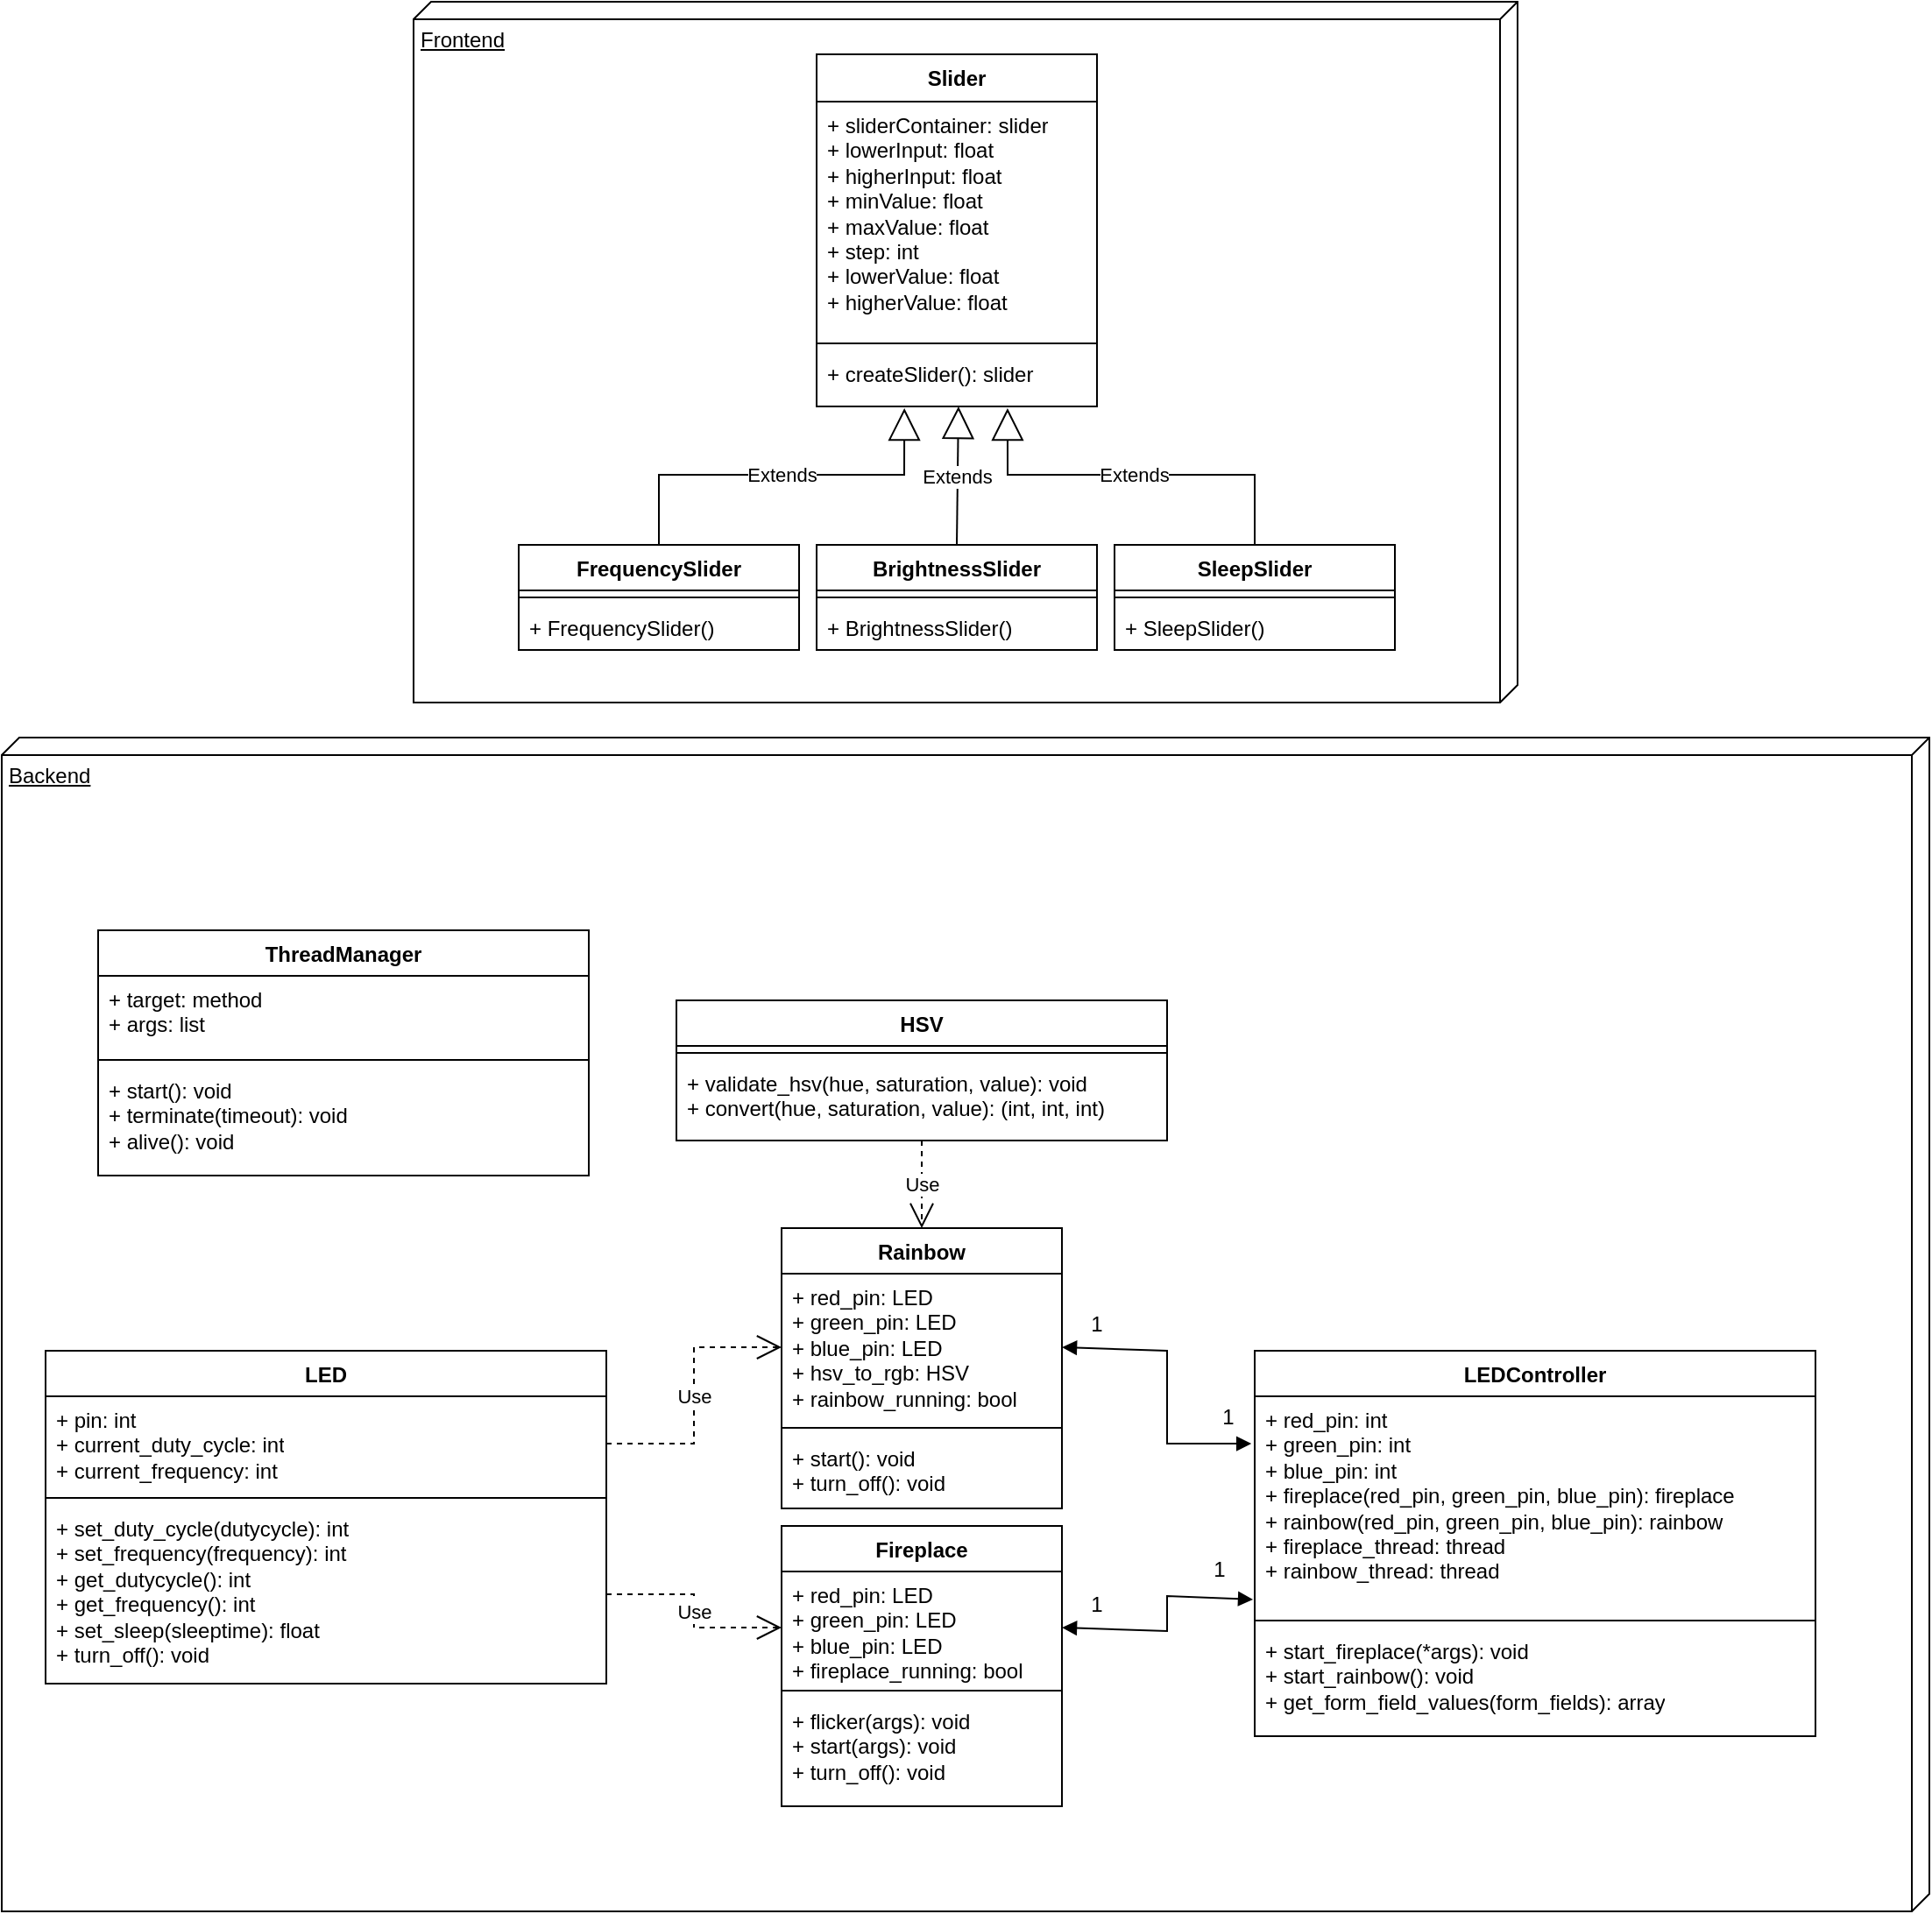 <mxfile version="21.3.5" type="github">
  <diagram name="Page-1" id="8lPKrEU7bHMMSzuzVbtW">
    <mxGraphModel dx="2284" dy="764" grid="1" gridSize="10" guides="1" tooltips="1" connect="1" arrows="1" fold="1" page="1" pageScale="1" pageWidth="850" pageHeight="1100" math="0" shadow="0">
      <root>
        <mxCell id="0" />
        <mxCell id="1" parent="0" />
        <mxCell id="XjNMTQCaul1xZnKqR4yc-8" value="Frontend" style="verticalAlign=top;align=left;spacingTop=8;spacingLeft=2;spacingRight=12;shape=cube;size=10;direction=south;fontStyle=4;html=1;whiteSpace=wrap;" parent="1" vertex="1">
          <mxGeometry x="110" y="40" width="630" height="400" as="geometry" />
        </mxCell>
        <mxCell id="XjNMTQCaul1xZnKqR4yc-9" value="Backend" style="verticalAlign=top;align=left;spacingTop=8;spacingLeft=2;spacingRight=12;shape=cube;size=10;direction=south;fontStyle=4;html=1;whiteSpace=wrap;" parent="1" vertex="1">
          <mxGeometry x="-125" y="460" width="1100" height="670" as="geometry" />
        </mxCell>
        <mxCell id="XjNMTQCaul1xZnKqR4yc-4" value="Slider" style="swimlane;fontStyle=1;align=center;verticalAlign=top;childLayout=stackLayout;horizontal=1;startSize=27;horizontalStack=0;resizeParent=1;resizeParentMax=0;resizeLast=0;collapsible=1;marginBottom=0;whiteSpace=wrap;html=1;" parent="1" vertex="1">
          <mxGeometry x="340" y="70" width="160" height="201" as="geometry">
            <mxRectangle x="-160" y="460" width="70" height="30" as="alternateBounds" />
          </mxGeometry>
        </mxCell>
        <mxCell id="XjNMTQCaul1xZnKqR4yc-5" value="&lt;div&gt;+ sliderContainer: slider&lt;/div&gt;&lt;div&gt;+ lowerInput: float&lt;/div&gt;&lt;div&gt;+ higherInput: float&lt;/div&gt;&lt;div&gt;+ minValue: float&lt;/div&gt;&lt;div&gt;+ maxValue: float&lt;/div&gt;&lt;div&gt;+ step: int&lt;/div&gt;&lt;div&gt;+ lowerValue: float&lt;/div&gt;&lt;div&gt;+ higherValue: float&lt;br&gt;&lt;/div&gt;&lt;div&gt;&lt;br&gt;&lt;/div&gt;&lt;div&gt;&lt;br&gt; &lt;/div&gt;" style="text;strokeColor=none;fillColor=none;align=left;verticalAlign=top;spacingLeft=4;spacingRight=4;overflow=hidden;rotatable=0;points=[[0,0.5],[1,0.5]];portConstraint=eastwest;whiteSpace=wrap;html=1;" parent="XjNMTQCaul1xZnKqR4yc-4" vertex="1">
          <mxGeometry y="27" width="160" height="134" as="geometry" />
        </mxCell>
        <mxCell id="XjNMTQCaul1xZnKqR4yc-6" value="" style="line;strokeWidth=1;fillColor=none;align=left;verticalAlign=middle;spacingTop=-1;spacingLeft=3;spacingRight=3;rotatable=0;labelPosition=right;points=[];portConstraint=eastwest;strokeColor=inherit;" parent="XjNMTQCaul1xZnKqR4yc-4" vertex="1">
          <mxGeometry y="161" width="160" height="8" as="geometry" />
        </mxCell>
        <mxCell id="XjNMTQCaul1xZnKqR4yc-7" value="&lt;div&gt;+ createSlider(): slider&lt;/div&gt;" style="text;strokeColor=none;fillColor=none;align=left;verticalAlign=top;spacingLeft=4;spacingRight=4;overflow=hidden;rotatable=0;points=[[0,0.5],[1,0.5]];portConstraint=eastwest;whiteSpace=wrap;html=1;" parent="XjNMTQCaul1xZnKqR4yc-4" vertex="1">
          <mxGeometry y="169" width="160" height="32" as="geometry" />
        </mxCell>
        <mxCell id="XjNMTQCaul1xZnKqR4yc-26" value="Extends" style="endArrow=block;endSize=16;endFill=0;html=1;rounded=0;exitX=0.5;exitY=0;exitDx=0;exitDy=0;entryX=0.313;entryY=1.031;entryDx=0;entryDy=0;entryPerimeter=0;" parent="1" source="xdBbtKjgj54eUSS4mFcp-45" target="XjNMTQCaul1xZnKqR4yc-7" edge="1">
          <mxGeometry x="0.009" width="160" relative="1" as="geometry">
            <mxPoint x="230" y="340" as="sourcePoint" />
            <mxPoint x="370" y="310" as="targetPoint" />
            <Array as="points">
              <mxPoint x="250" y="310" />
              <mxPoint x="390" y="310" />
            </Array>
            <mxPoint as="offset" />
          </mxGeometry>
        </mxCell>
        <mxCell id="XjNMTQCaul1xZnKqR4yc-27" value="Extends" style="endArrow=block;endSize=16;endFill=0;html=1;rounded=0;exitX=0.5;exitY=0;exitDx=0;exitDy=0;entryX=0.506;entryY=1;entryDx=0;entryDy=0;entryPerimeter=0;" parent="1" source="xdBbtKjgj54eUSS4mFcp-41" target="XjNMTQCaul1xZnKqR4yc-7" edge="1">
          <mxGeometry width="160" relative="1" as="geometry">
            <mxPoint x="410" y="340" as="sourcePoint" />
            <mxPoint x="570" y="260" as="targetPoint" />
          </mxGeometry>
        </mxCell>
        <mxCell id="XjNMTQCaul1xZnKqR4yc-28" value="Extends" style="endArrow=block;endSize=16;endFill=0;html=1;rounded=0;exitX=0.5;exitY=0;exitDx=0;exitDy=0;entryX=0.681;entryY=1.031;entryDx=0;entryDy=0;entryPerimeter=0;" parent="1" source="xdBbtKjgj54eUSS4mFcp-54" target="XjNMTQCaul1xZnKqR4yc-7" edge="1">
          <mxGeometry width="160" relative="1" as="geometry">
            <mxPoint x="590" y="340" as="sourcePoint" />
            <mxPoint x="680" y="203" as="targetPoint" />
            <Array as="points">
              <mxPoint x="590" y="310" />
              <mxPoint x="520" y="310" />
              <mxPoint x="449" y="310" />
            </Array>
          </mxGeometry>
        </mxCell>
        <mxCell id="xdBbtKjgj54eUSS4mFcp-9" value="LEDController" style="swimlane;fontStyle=1;align=center;verticalAlign=top;childLayout=stackLayout;horizontal=1;startSize=26;horizontalStack=0;resizeParent=1;resizeParentMax=0;resizeLast=0;collapsible=1;marginBottom=0;whiteSpace=wrap;html=1;" vertex="1" parent="1">
          <mxGeometry x="590" y="810" width="320" height="220" as="geometry" />
        </mxCell>
        <mxCell id="xdBbtKjgj54eUSS4mFcp-10" value="&lt;div&gt;+ red_pin: int&lt;/div&gt;&lt;div&gt;+ green_pin: int&lt;/div&gt;&lt;div&gt;+ blue_pin: int&lt;/div&gt;&lt;div&gt;+ fireplace(red_pin, green_pin, blue_pin): fireplace&lt;/div&gt;&lt;div&gt;+ rainbow(red_pin, green_pin, blue_pin): rainbow&lt;/div&gt;&lt;div&gt;+ fireplace_thread: thread&lt;/div&gt;&lt;div&gt;+ rainbow_thread: thread&lt;/div&gt;" style="text;strokeColor=none;fillColor=none;align=left;verticalAlign=top;spacingLeft=4;spacingRight=4;overflow=hidden;rotatable=0;points=[[0,0.5],[1,0.5]];portConstraint=eastwest;whiteSpace=wrap;html=1;" vertex="1" parent="xdBbtKjgj54eUSS4mFcp-9">
          <mxGeometry y="26" width="320" height="124" as="geometry" />
        </mxCell>
        <mxCell id="xdBbtKjgj54eUSS4mFcp-11" value="" style="line;strokeWidth=1;fillColor=none;align=left;verticalAlign=middle;spacingTop=-1;spacingLeft=3;spacingRight=3;rotatable=0;labelPosition=right;points=[];portConstraint=eastwest;strokeColor=inherit;" vertex="1" parent="xdBbtKjgj54eUSS4mFcp-9">
          <mxGeometry y="150" width="320" height="8" as="geometry" />
        </mxCell>
        <mxCell id="xdBbtKjgj54eUSS4mFcp-12" value="&lt;div&gt;+ start_fireplace(*args): void&lt;/div&gt;&lt;div&gt;+ start_rainbow(): void&lt;/div&gt;&lt;div&gt;+ get_form_field_values(form_fields): array&lt;br&gt;&lt;/div&gt;" style="text;strokeColor=none;fillColor=none;align=left;verticalAlign=top;spacingLeft=4;spacingRight=4;overflow=hidden;rotatable=0;points=[[0,0.5],[1,0.5]];portConstraint=eastwest;whiteSpace=wrap;html=1;" vertex="1" parent="xdBbtKjgj54eUSS4mFcp-9">
          <mxGeometry y="158" width="320" height="62" as="geometry" />
        </mxCell>
        <mxCell id="xdBbtKjgj54eUSS4mFcp-13" value="Fireplace" style="swimlane;fontStyle=1;align=center;verticalAlign=top;childLayout=stackLayout;horizontal=1;startSize=26;horizontalStack=0;resizeParent=1;resizeParentMax=0;resizeLast=0;collapsible=1;marginBottom=0;whiteSpace=wrap;html=1;" vertex="1" parent="1">
          <mxGeometry x="320" y="910" width="160" height="160" as="geometry" />
        </mxCell>
        <mxCell id="xdBbtKjgj54eUSS4mFcp-14" value="&lt;div&gt;+ red_pin: LED&lt;/div&gt;&lt;div&gt;+ green_pin: LED&lt;/div&gt;&lt;div&gt;+ blue_pin: LED&lt;/div&gt;&lt;div&gt;+ fireplace_running: bool&lt;br&gt;&lt;/div&gt;" style="text;strokeColor=none;fillColor=none;align=left;verticalAlign=top;spacingLeft=4;spacingRight=4;overflow=hidden;rotatable=0;points=[[0,0.5],[1,0.5]];portConstraint=eastwest;whiteSpace=wrap;html=1;" vertex="1" parent="xdBbtKjgj54eUSS4mFcp-13">
          <mxGeometry y="26" width="160" height="64" as="geometry" />
        </mxCell>
        <mxCell id="xdBbtKjgj54eUSS4mFcp-15" value="" style="line;strokeWidth=1;fillColor=none;align=left;verticalAlign=middle;spacingTop=-1;spacingLeft=3;spacingRight=3;rotatable=0;labelPosition=right;points=[];portConstraint=eastwest;strokeColor=inherit;" vertex="1" parent="xdBbtKjgj54eUSS4mFcp-13">
          <mxGeometry y="90" width="160" height="8" as="geometry" />
        </mxCell>
        <mxCell id="xdBbtKjgj54eUSS4mFcp-16" value="&lt;div&gt;+ flicker(args): void&lt;/div&gt;&lt;div&gt;+ start(args): void&lt;/div&gt;&lt;div&gt;+ turn_off(): void&lt;br&gt;&lt;/div&gt;&lt;div&gt;&lt;br&gt;&lt;/div&gt;" style="text;strokeColor=none;fillColor=none;align=left;verticalAlign=top;spacingLeft=4;spacingRight=4;overflow=hidden;rotatable=0;points=[[0,0.5],[1,0.5]];portConstraint=eastwest;whiteSpace=wrap;html=1;" vertex="1" parent="xdBbtKjgj54eUSS4mFcp-13">
          <mxGeometry y="98" width="160" height="62" as="geometry" />
        </mxCell>
        <mxCell id="xdBbtKjgj54eUSS4mFcp-21" value="HSV" style="swimlane;fontStyle=1;align=center;verticalAlign=top;childLayout=stackLayout;horizontal=1;startSize=26;horizontalStack=0;resizeParent=1;resizeParentMax=0;resizeLast=0;collapsible=1;marginBottom=0;whiteSpace=wrap;html=1;" vertex="1" parent="1">
          <mxGeometry x="260" y="610" width="280" height="80" as="geometry" />
        </mxCell>
        <mxCell id="xdBbtKjgj54eUSS4mFcp-23" value="" style="line;strokeWidth=1;fillColor=none;align=left;verticalAlign=middle;spacingTop=-1;spacingLeft=3;spacingRight=3;rotatable=0;labelPosition=right;points=[];portConstraint=eastwest;strokeColor=inherit;" vertex="1" parent="xdBbtKjgj54eUSS4mFcp-21">
          <mxGeometry y="26" width="280" height="8" as="geometry" />
        </mxCell>
        <mxCell id="xdBbtKjgj54eUSS4mFcp-24" value="&lt;div&gt;+ validate_hsv(hue, saturation, value): void&lt;/div&gt;&lt;div&gt;+ convert(hue, saturation, value): (int, int, int)&lt;br&gt;&lt;/div&gt;" style="text;strokeColor=none;fillColor=none;align=left;verticalAlign=top;spacingLeft=4;spacingRight=4;overflow=hidden;rotatable=0;points=[[0,0.5],[1,0.5]];portConstraint=eastwest;whiteSpace=wrap;html=1;" vertex="1" parent="xdBbtKjgj54eUSS4mFcp-21">
          <mxGeometry y="34" width="280" height="46" as="geometry" />
        </mxCell>
        <mxCell id="xdBbtKjgj54eUSS4mFcp-25" value="LED" style="swimlane;fontStyle=1;align=center;verticalAlign=top;childLayout=stackLayout;horizontal=1;startSize=26;horizontalStack=0;resizeParent=1;resizeParentMax=0;resizeLast=0;collapsible=1;marginBottom=0;whiteSpace=wrap;html=1;" vertex="1" parent="1">
          <mxGeometry x="-100" y="810" width="320" height="190" as="geometry" />
        </mxCell>
        <mxCell id="xdBbtKjgj54eUSS4mFcp-26" value="&lt;div&gt;+ pin: int&lt;/div&gt;&lt;div&gt;+ current_duty_cycle: int&lt;/div&gt;&lt;div&gt;+ current_frequency: int&lt;br&gt;&lt;/div&gt;" style="text;strokeColor=none;fillColor=none;align=left;verticalAlign=top;spacingLeft=4;spacingRight=4;overflow=hidden;rotatable=0;points=[[0,0.5],[1,0.5]];portConstraint=eastwest;whiteSpace=wrap;html=1;" vertex="1" parent="xdBbtKjgj54eUSS4mFcp-25">
          <mxGeometry y="26" width="320" height="54" as="geometry" />
        </mxCell>
        <mxCell id="xdBbtKjgj54eUSS4mFcp-27" value="" style="line;strokeWidth=1;fillColor=none;align=left;verticalAlign=middle;spacingTop=-1;spacingLeft=3;spacingRight=3;rotatable=0;labelPosition=right;points=[];portConstraint=eastwest;strokeColor=inherit;" vertex="1" parent="xdBbtKjgj54eUSS4mFcp-25">
          <mxGeometry y="80" width="320" height="8" as="geometry" />
        </mxCell>
        <mxCell id="xdBbtKjgj54eUSS4mFcp-28" value="&lt;div&gt;+ set_duty_cycle(dutycycle): int&lt;/div&gt;&lt;div&gt;+ set_frequency(frequency): int&lt;/div&gt;&lt;div&gt;+ get_dutycycle(): int&lt;/div&gt;&lt;div&gt;+ get_frequency(): int&lt;/div&gt;&lt;div&gt;+ set_sleep(sleeptime): float&lt;/div&gt;&lt;div&gt;+ turn_off(): void&lt;br&gt;&lt;/div&gt;" style="text;strokeColor=none;fillColor=none;align=left;verticalAlign=top;spacingLeft=4;spacingRight=4;overflow=hidden;rotatable=0;points=[[0,0.5],[1,0.5]];portConstraint=eastwest;whiteSpace=wrap;html=1;" vertex="1" parent="xdBbtKjgj54eUSS4mFcp-25">
          <mxGeometry y="88" width="320" height="102" as="geometry" />
        </mxCell>
        <mxCell id="xdBbtKjgj54eUSS4mFcp-29" value="ThreadManager" style="swimlane;fontStyle=1;align=center;verticalAlign=top;childLayout=stackLayout;horizontal=1;startSize=26;horizontalStack=0;resizeParent=1;resizeParentMax=0;resizeLast=0;collapsible=1;marginBottom=0;whiteSpace=wrap;html=1;" vertex="1" parent="1">
          <mxGeometry x="-70" y="570" width="280" height="140" as="geometry" />
        </mxCell>
        <mxCell id="xdBbtKjgj54eUSS4mFcp-30" value="&lt;div&gt;+ target: method&lt;/div&gt;&lt;div&gt;+ args: list&lt;br&gt;&lt;/div&gt;" style="text;strokeColor=none;fillColor=none;align=left;verticalAlign=top;spacingLeft=4;spacingRight=4;overflow=hidden;rotatable=0;points=[[0,0.5],[1,0.5]];portConstraint=eastwest;whiteSpace=wrap;html=1;" vertex="1" parent="xdBbtKjgj54eUSS4mFcp-29">
          <mxGeometry y="26" width="280" height="44" as="geometry" />
        </mxCell>
        <mxCell id="xdBbtKjgj54eUSS4mFcp-31" value="" style="line;strokeWidth=1;fillColor=none;align=left;verticalAlign=middle;spacingTop=-1;spacingLeft=3;spacingRight=3;rotatable=0;labelPosition=right;points=[];portConstraint=eastwest;strokeColor=inherit;" vertex="1" parent="xdBbtKjgj54eUSS4mFcp-29">
          <mxGeometry y="70" width="280" height="8" as="geometry" />
        </mxCell>
        <mxCell id="xdBbtKjgj54eUSS4mFcp-32" value="&lt;div&gt;+ start(): void&lt;/div&gt;&lt;div&gt;+ terminate(timeout): void&lt;/div&gt;&lt;div&gt;+ alive(): void&lt;br&gt;&lt;/div&gt;" style="text;strokeColor=none;fillColor=none;align=left;verticalAlign=top;spacingLeft=4;spacingRight=4;overflow=hidden;rotatable=0;points=[[0,0.5],[1,0.5]];portConstraint=eastwest;whiteSpace=wrap;html=1;" vertex="1" parent="xdBbtKjgj54eUSS4mFcp-29">
          <mxGeometry y="78" width="280" height="62" as="geometry" />
        </mxCell>
        <mxCell id="xdBbtKjgj54eUSS4mFcp-33" value="Rainbow" style="swimlane;fontStyle=1;align=center;verticalAlign=top;childLayout=stackLayout;horizontal=1;startSize=26;horizontalStack=0;resizeParent=1;resizeParentMax=0;resizeLast=0;collapsible=1;marginBottom=0;whiteSpace=wrap;html=1;" vertex="1" parent="1">
          <mxGeometry x="320" y="740" width="160" height="160" as="geometry" />
        </mxCell>
        <mxCell id="xdBbtKjgj54eUSS4mFcp-34" value="&lt;div&gt;+ red_pin: LED&lt;/div&gt;&lt;div&gt;+ green_pin: LED&lt;/div&gt;&lt;div&gt;+ blue_pin: LED&lt;/div&gt;&lt;div&gt;+ hsv_to_rgb: HSV&lt;/div&gt;&lt;div&gt;+ rainbow_running: bool&lt;br&gt;&lt;/div&gt;" style="text;strokeColor=none;fillColor=none;align=left;verticalAlign=top;spacingLeft=4;spacingRight=4;overflow=hidden;rotatable=0;points=[[0,0.5],[1,0.5]];portConstraint=eastwest;whiteSpace=wrap;html=1;" vertex="1" parent="xdBbtKjgj54eUSS4mFcp-33">
          <mxGeometry y="26" width="160" height="84" as="geometry" />
        </mxCell>
        <mxCell id="xdBbtKjgj54eUSS4mFcp-35" value="" style="line;strokeWidth=1;fillColor=none;align=left;verticalAlign=middle;spacingTop=-1;spacingLeft=3;spacingRight=3;rotatable=0;labelPosition=right;points=[];portConstraint=eastwest;strokeColor=inherit;" vertex="1" parent="xdBbtKjgj54eUSS4mFcp-33">
          <mxGeometry y="110" width="160" height="8" as="geometry" />
        </mxCell>
        <mxCell id="xdBbtKjgj54eUSS4mFcp-36" value="&lt;div&gt;+ start(): void&lt;/div&gt;&lt;div&gt;+ turn_off(): void&lt;br&gt;&lt;/div&gt;" style="text;strokeColor=none;fillColor=none;align=left;verticalAlign=top;spacingLeft=4;spacingRight=4;overflow=hidden;rotatable=0;points=[[0,0.5],[1,0.5]];portConstraint=eastwest;whiteSpace=wrap;html=1;" vertex="1" parent="xdBbtKjgj54eUSS4mFcp-33">
          <mxGeometry y="118" width="160" height="42" as="geometry" />
        </mxCell>
        <mxCell id="xdBbtKjgj54eUSS4mFcp-41" value="BrightnessSlider" style="swimlane;fontStyle=1;align=center;verticalAlign=top;childLayout=stackLayout;horizontal=1;startSize=26;horizontalStack=0;resizeParent=1;resizeParentMax=0;resizeLast=0;collapsible=1;marginBottom=0;whiteSpace=wrap;html=1;" vertex="1" parent="1">
          <mxGeometry x="340" y="350" width="160" height="60" as="geometry" />
        </mxCell>
        <mxCell id="xdBbtKjgj54eUSS4mFcp-43" value="" style="line;strokeWidth=1;fillColor=none;align=left;verticalAlign=middle;spacingTop=-1;spacingLeft=3;spacingRight=3;rotatable=0;labelPosition=right;points=[];portConstraint=eastwest;strokeColor=inherit;" vertex="1" parent="xdBbtKjgj54eUSS4mFcp-41">
          <mxGeometry y="26" width="160" height="8" as="geometry" />
        </mxCell>
        <mxCell id="xdBbtKjgj54eUSS4mFcp-44" value="+ BrightnessSlider()" style="text;strokeColor=none;fillColor=none;align=left;verticalAlign=top;spacingLeft=4;spacingRight=4;overflow=hidden;rotatable=0;points=[[0,0.5],[1,0.5]];portConstraint=eastwest;whiteSpace=wrap;html=1;" vertex="1" parent="xdBbtKjgj54eUSS4mFcp-41">
          <mxGeometry y="34" width="160" height="26" as="geometry" />
        </mxCell>
        <mxCell id="xdBbtKjgj54eUSS4mFcp-45" value="FrequencySlider" style="swimlane;fontStyle=1;align=center;verticalAlign=top;childLayout=stackLayout;horizontal=1;startSize=26;horizontalStack=0;resizeParent=1;resizeParentMax=0;resizeLast=0;collapsible=1;marginBottom=0;whiteSpace=wrap;html=1;" vertex="1" parent="1">
          <mxGeometry x="170" y="350" width="160" height="60" as="geometry" />
        </mxCell>
        <mxCell id="xdBbtKjgj54eUSS4mFcp-46" value="" style="line;strokeWidth=1;fillColor=none;align=left;verticalAlign=middle;spacingTop=-1;spacingLeft=3;spacingRight=3;rotatable=0;labelPosition=right;points=[];portConstraint=eastwest;strokeColor=inherit;" vertex="1" parent="xdBbtKjgj54eUSS4mFcp-45">
          <mxGeometry y="26" width="160" height="8" as="geometry" />
        </mxCell>
        <mxCell id="xdBbtKjgj54eUSS4mFcp-47" value="+ FrequencySlider()" style="text;strokeColor=none;fillColor=none;align=left;verticalAlign=top;spacingLeft=4;spacingRight=4;overflow=hidden;rotatable=0;points=[[0,0.5],[1,0.5]];portConstraint=eastwest;whiteSpace=wrap;html=1;" vertex="1" parent="xdBbtKjgj54eUSS4mFcp-45">
          <mxGeometry y="34" width="160" height="26" as="geometry" />
        </mxCell>
        <mxCell id="xdBbtKjgj54eUSS4mFcp-54" value="SleepSlider" style="swimlane;fontStyle=1;align=center;verticalAlign=top;childLayout=stackLayout;horizontal=1;startSize=26;horizontalStack=0;resizeParent=1;resizeParentMax=0;resizeLast=0;collapsible=1;marginBottom=0;whiteSpace=wrap;html=1;" vertex="1" parent="1">
          <mxGeometry x="510" y="350" width="160" height="60" as="geometry" />
        </mxCell>
        <mxCell id="xdBbtKjgj54eUSS4mFcp-56" value="" style="line;strokeWidth=1;fillColor=none;align=left;verticalAlign=middle;spacingTop=-1;spacingLeft=3;spacingRight=3;rotatable=0;labelPosition=right;points=[];portConstraint=eastwest;strokeColor=inherit;" vertex="1" parent="xdBbtKjgj54eUSS4mFcp-54">
          <mxGeometry y="26" width="160" height="8" as="geometry" />
        </mxCell>
        <mxCell id="xdBbtKjgj54eUSS4mFcp-57" value="+ SleepSlider()" style="text;strokeColor=none;fillColor=none;align=left;verticalAlign=top;spacingLeft=4;spacingRight=4;overflow=hidden;rotatable=0;points=[[0,0.5],[1,0.5]];portConstraint=eastwest;whiteSpace=wrap;html=1;" vertex="1" parent="xdBbtKjgj54eUSS4mFcp-54">
          <mxGeometry y="34" width="160" height="26" as="geometry" />
        </mxCell>
        <mxCell id="xdBbtKjgj54eUSS4mFcp-66" value="Use" style="endArrow=open;endSize=12;dashed=1;html=1;rounded=0;exitX=0.5;exitY=1;exitDx=0;exitDy=0;entryX=0.5;entryY=0;entryDx=0;entryDy=0;" edge="1" parent="1" source="xdBbtKjgj54eUSS4mFcp-21" target="xdBbtKjgj54eUSS4mFcp-33">
          <mxGeometry width="160" relative="1" as="geometry">
            <mxPoint x="270" y="750" as="sourcePoint" />
            <mxPoint x="430" y="750" as="targetPoint" />
          </mxGeometry>
        </mxCell>
        <mxCell id="xdBbtKjgj54eUSS4mFcp-67" value="Use" style="endArrow=open;endSize=12;dashed=1;html=1;rounded=0;exitX=1;exitY=0.5;exitDx=0;exitDy=0;entryX=0;entryY=0.5;entryDx=0;entryDy=0;" edge="1" parent="1" source="xdBbtKjgj54eUSS4mFcp-26" target="xdBbtKjgj54eUSS4mFcp-34">
          <mxGeometry width="160" relative="1" as="geometry">
            <mxPoint x="260" y="843" as="sourcePoint" />
            <mxPoint x="65" y="850" as="targetPoint" />
            <Array as="points">
              <mxPoint x="270" y="863" />
              <mxPoint x="270" y="808" />
            </Array>
          </mxGeometry>
        </mxCell>
        <mxCell id="xdBbtKjgj54eUSS4mFcp-68" value="Use" style="endArrow=open;endSize=12;dashed=1;html=1;rounded=0;exitX=1;exitY=0.5;exitDx=0;exitDy=0;entryX=0;entryY=0.5;entryDx=0;entryDy=0;" edge="1" parent="1" source="xdBbtKjgj54eUSS4mFcp-28" target="xdBbtKjgj54eUSS4mFcp-14">
          <mxGeometry width="160" relative="1" as="geometry">
            <mxPoint x="260" y="929" as="sourcePoint" />
            <mxPoint x="330" y="858" as="targetPoint" />
            <Array as="points">
              <mxPoint x="270" y="949" />
              <mxPoint x="270" y="968" />
              <mxPoint x="300" y="968" />
            </Array>
          </mxGeometry>
        </mxCell>
        <mxCell id="xdBbtKjgj54eUSS4mFcp-70" value="" style="endArrow=block;startArrow=block;endFill=1;startFill=1;html=1;rounded=0;entryX=-0.006;entryY=0.218;entryDx=0;entryDy=0;entryPerimeter=0;exitX=1;exitY=0.5;exitDx=0;exitDy=0;" edge="1" parent="1" source="xdBbtKjgj54eUSS4mFcp-34" target="xdBbtKjgj54eUSS4mFcp-10">
          <mxGeometry width="160" relative="1" as="geometry">
            <mxPoint x="440" y="830" as="sourcePoint" />
            <mxPoint x="630" y="740" as="targetPoint" />
            <Array as="points">
              <mxPoint x="540" y="810" />
              <mxPoint x="540" y="863" />
            </Array>
          </mxGeometry>
        </mxCell>
        <mxCell id="xdBbtKjgj54eUSS4mFcp-71" value="" style="endArrow=block;startArrow=block;endFill=1;startFill=1;html=1;rounded=0;entryX=-0.003;entryY=0.935;entryDx=0;entryDy=0;entryPerimeter=0;exitX=1;exitY=0.5;exitDx=0;exitDy=0;" edge="1" parent="1" source="xdBbtKjgj54eUSS4mFcp-14" target="xdBbtKjgj54eUSS4mFcp-10">
          <mxGeometry width="160" relative="1" as="geometry">
            <mxPoint x="450" y="980" as="sourcePoint" />
            <mxPoint x="588" y="1013" as="targetPoint" />
            <Array as="points">
              <mxPoint x="540" y="970" />
              <mxPoint x="540" y="950" />
            </Array>
          </mxGeometry>
        </mxCell>
        <mxCell id="xdBbtKjgj54eUSS4mFcp-72" value="1" style="text;html=1;strokeColor=none;fillColor=none;align=center;verticalAlign=middle;whiteSpace=wrap;rounded=0;" vertex="1" parent="1">
          <mxGeometry x="470" y="780" width="60" height="30" as="geometry" />
        </mxCell>
        <mxCell id="xdBbtKjgj54eUSS4mFcp-73" value="1" style="text;html=1;strokeColor=none;fillColor=none;align=center;verticalAlign=middle;whiteSpace=wrap;rounded=0;" vertex="1" parent="1">
          <mxGeometry x="545" y="833" width="60" height="30" as="geometry" />
        </mxCell>
        <mxCell id="xdBbtKjgj54eUSS4mFcp-74" value="1" style="text;html=1;strokeColor=none;fillColor=none;align=center;verticalAlign=middle;whiteSpace=wrap;rounded=0;" vertex="1" parent="1">
          <mxGeometry x="470" y="940" width="60" height="30" as="geometry" />
        </mxCell>
        <mxCell id="xdBbtKjgj54eUSS4mFcp-75" value="1" style="text;html=1;strokeColor=none;fillColor=none;align=center;verticalAlign=middle;whiteSpace=wrap;rounded=0;" vertex="1" parent="1">
          <mxGeometry x="540" y="920" width="60" height="30" as="geometry" />
        </mxCell>
      </root>
    </mxGraphModel>
  </diagram>
</mxfile>
